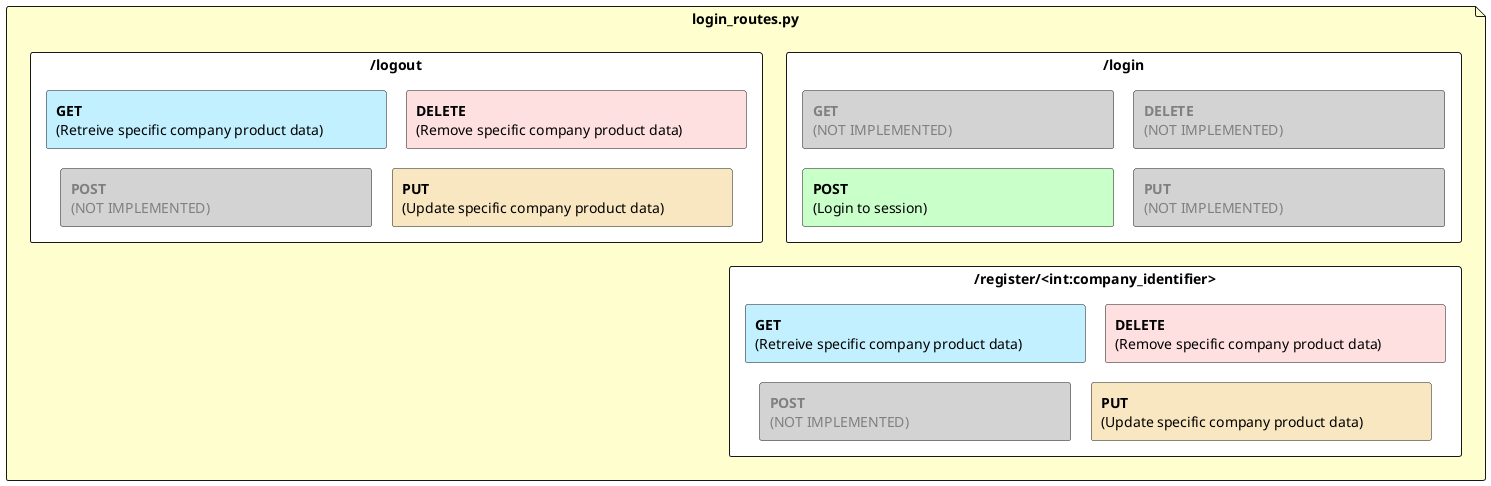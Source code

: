 @startuml

skinparam minClassWidth 200
skinparam nodesep 20
skinparam ranksep 20
skinparam linetype ortho

file **login_routes.py** as file_login #FEFECE {
    rectangle **/login** as login #ffffff{
    rectangle "<color:grey>**GET**\n<color:grey>(NOT IMPLEMENTED)\t\t\t\t\t\t" as a #lightgrey
    rectangle "<color:grey>**DELETE**\n<color:grey>(NOT IMPLEMENTED)\t\t\t\t\t\t" as b #lightgrey
    rectangle "**POST**\n(Login to session)\t\t\t\t\t\t\t" as c #technology
    rectangle "<color:grey>**PUT**\n<color:grey>(NOT IMPLEMENTED)\t\t\t\t\t\t" as d #lightgrey
    }

    rectangle **/logout** as logout #ffffff{
    rectangle "**GET**\n(Retreive specific company product data)\t\t" as e #Application
    rectangle "**DELETE**\n(Remove specific company product data)\t\t" as f #Implementation
    rectangle "<color:grey>**POST**\n<color:grey>(NOT IMPLEMENTED)\t\t\t\t\t\t" as g #lightgrey
    rectangle "**PUT**\n(Update specific company product data)\t\t\t" as h#Strategy
    }

    rectangle **/register/<int:company_identifier>** as register #ffffff{
    rectangle "**GET**\n(Retreive specific company product data)\t\t" as i#Application
    rectangle "**DELETE**\n(Remove specific company product data)\t\t" as j#Implementation
    rectangle "<color:grey>**POST**\n<color:grey>(NOT IMPLEMENTED)\t\t\t\t\t\t" as k#lightgrey
    rectangle "**PUT**\n(Update specific company product data)\t\t\t" as l #Strategy
    }
}

'file_products -d--> all_products
'file_products ---> specific_product
'login --[HIDDEN]-> logout
'login  ---> logout
'logout  ---> register


@enduml
